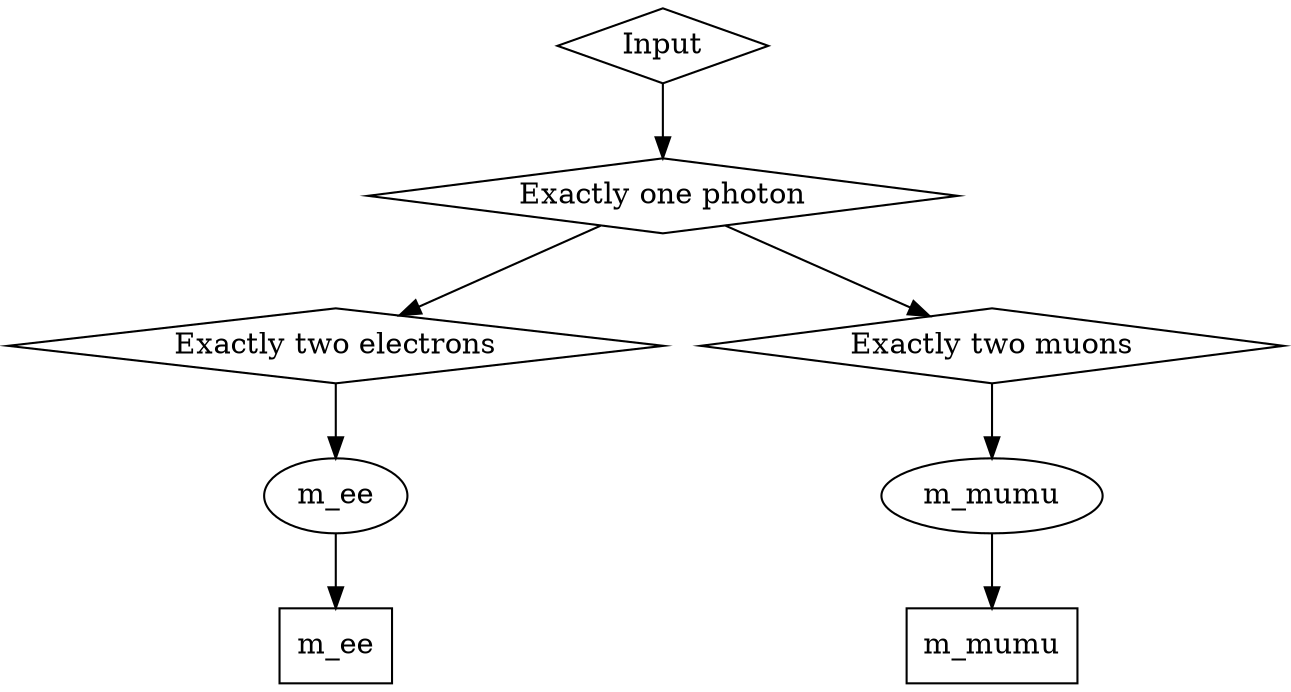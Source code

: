 digraph G {
  0[label="Input" shape=diamond];
  1[label="Exactly one photon" shape=diamond];
  2[label="Exactly two electrons" shape=diamond];
  3[label="m_ee" shape=oval];
  4[label="m_ee" shape=box];
  5[label="Exactly two muons" shape=diamond];
  6[label="m_mumu" shape=oval];
  7[label="m_mumu" shape=box];
  0->1;
  1->2;
  2->3;
  3->4;
  1->5;
  5->6;
  6->7;
}
